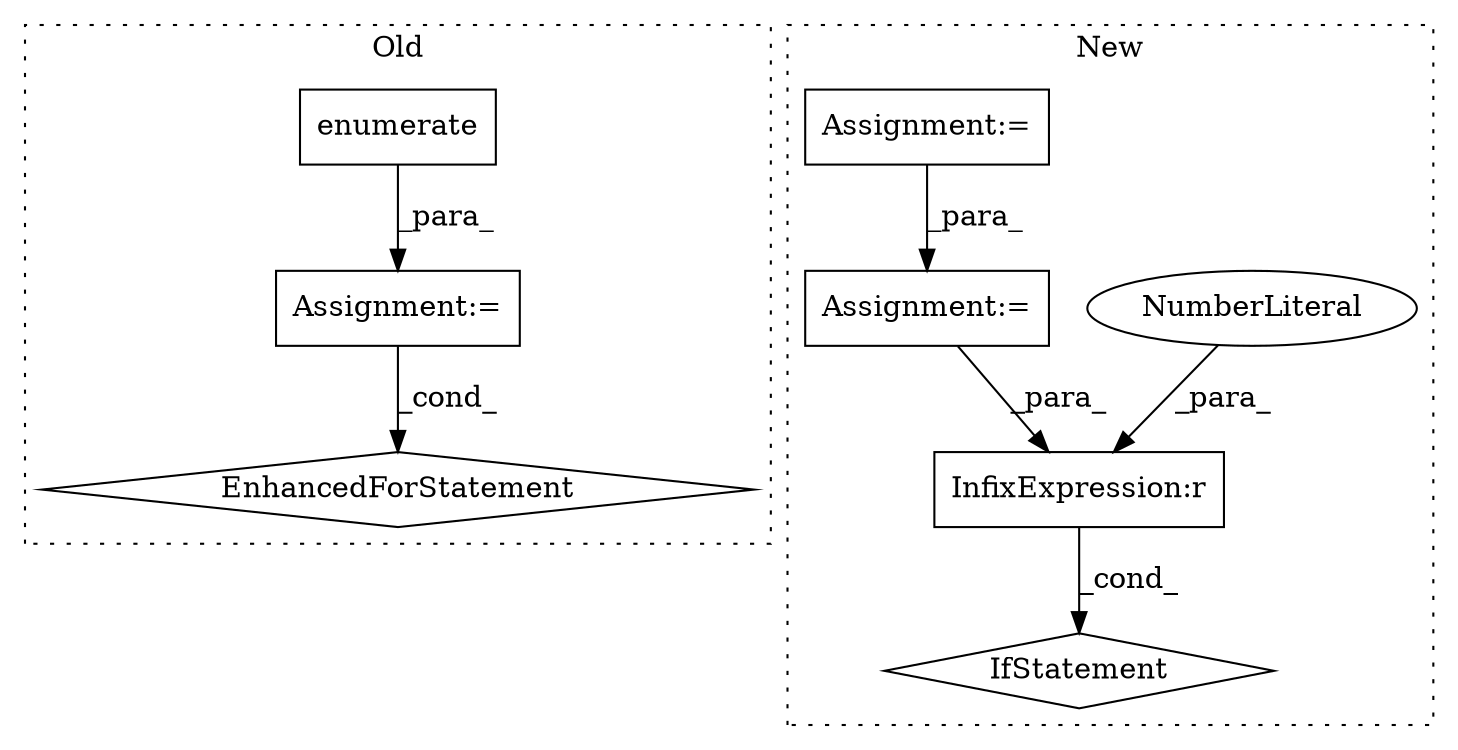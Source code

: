 digraph G {
subgraph cluster0 {
1 [label="enumerate" a="32" s="777,793" l="10,1" shape="box"];
3 [label="Assignment:=" a="7" s="703,794" l="63,2" shape="box"];
4 [label="EnhancedForStatement" a="70" s="703,794" l="63,2" shape="diamond"];
label = "Old";
style="dotted";
}
subgraph cluster1 {
2 [label="IfStatement" a="25" s="1235,1261" l="4,2" shape="diamond"];
5 [label="InfixExpression:r" a="27" s="1257" l="3" shape="box"];
6 [label="NumberLiteral" a="34" s="1260" l="1" shape="ellipse"];
7 [label="Assignment:=" a="7" s="946" l="14" shape="box"];
8 [label="Assignment:=" a="7" s="1036" l="24" shape="box"];
label = "New";
style="dotted";
}
1 -> 3 [label="_para_"];
3 -> 4 [label="_cond_"];
5 -> 2 [label="_cond_"];
6 -> 5 [label="_para_"];
7 -> 5 [label="_para_"];
8 -> 7 [label="_para_"];
}